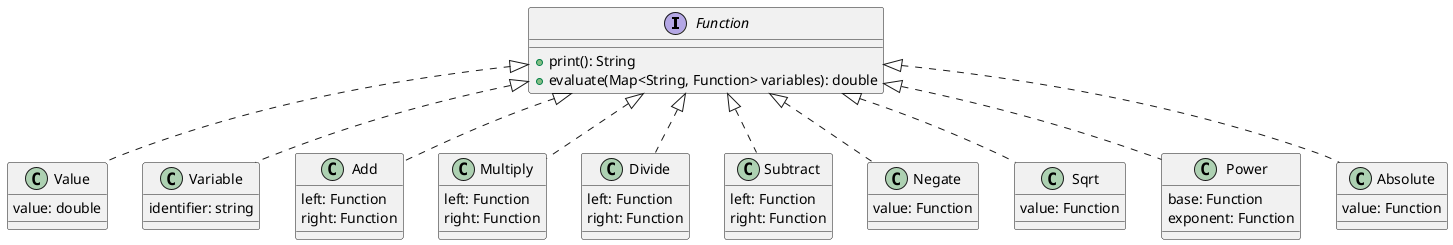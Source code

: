 @startuml
interface Function {
    + print(): String
    + evaluate(Map<String, Function> variables): double
}
class Value implements Function{
    value: double
}
class Variable implements Function{
    identifier: string
}
class Add implements Function{
    left: Function
    right: Function
}
class Multiply implements Function{
    left: Function
    right: Function
}
class Divide implements Function{
    left: Function
    right: Function
}
class Subtract implements Function{
    left: Function
    right: Function
}
class Negate implements Function{
    value: Function
}
class Sqrt implements Function{
    value: Function
}
class Power implements Function{
    base: Function
    exponent: Function
}
class Absolute implements Function{
    value: Function
}



@enduml